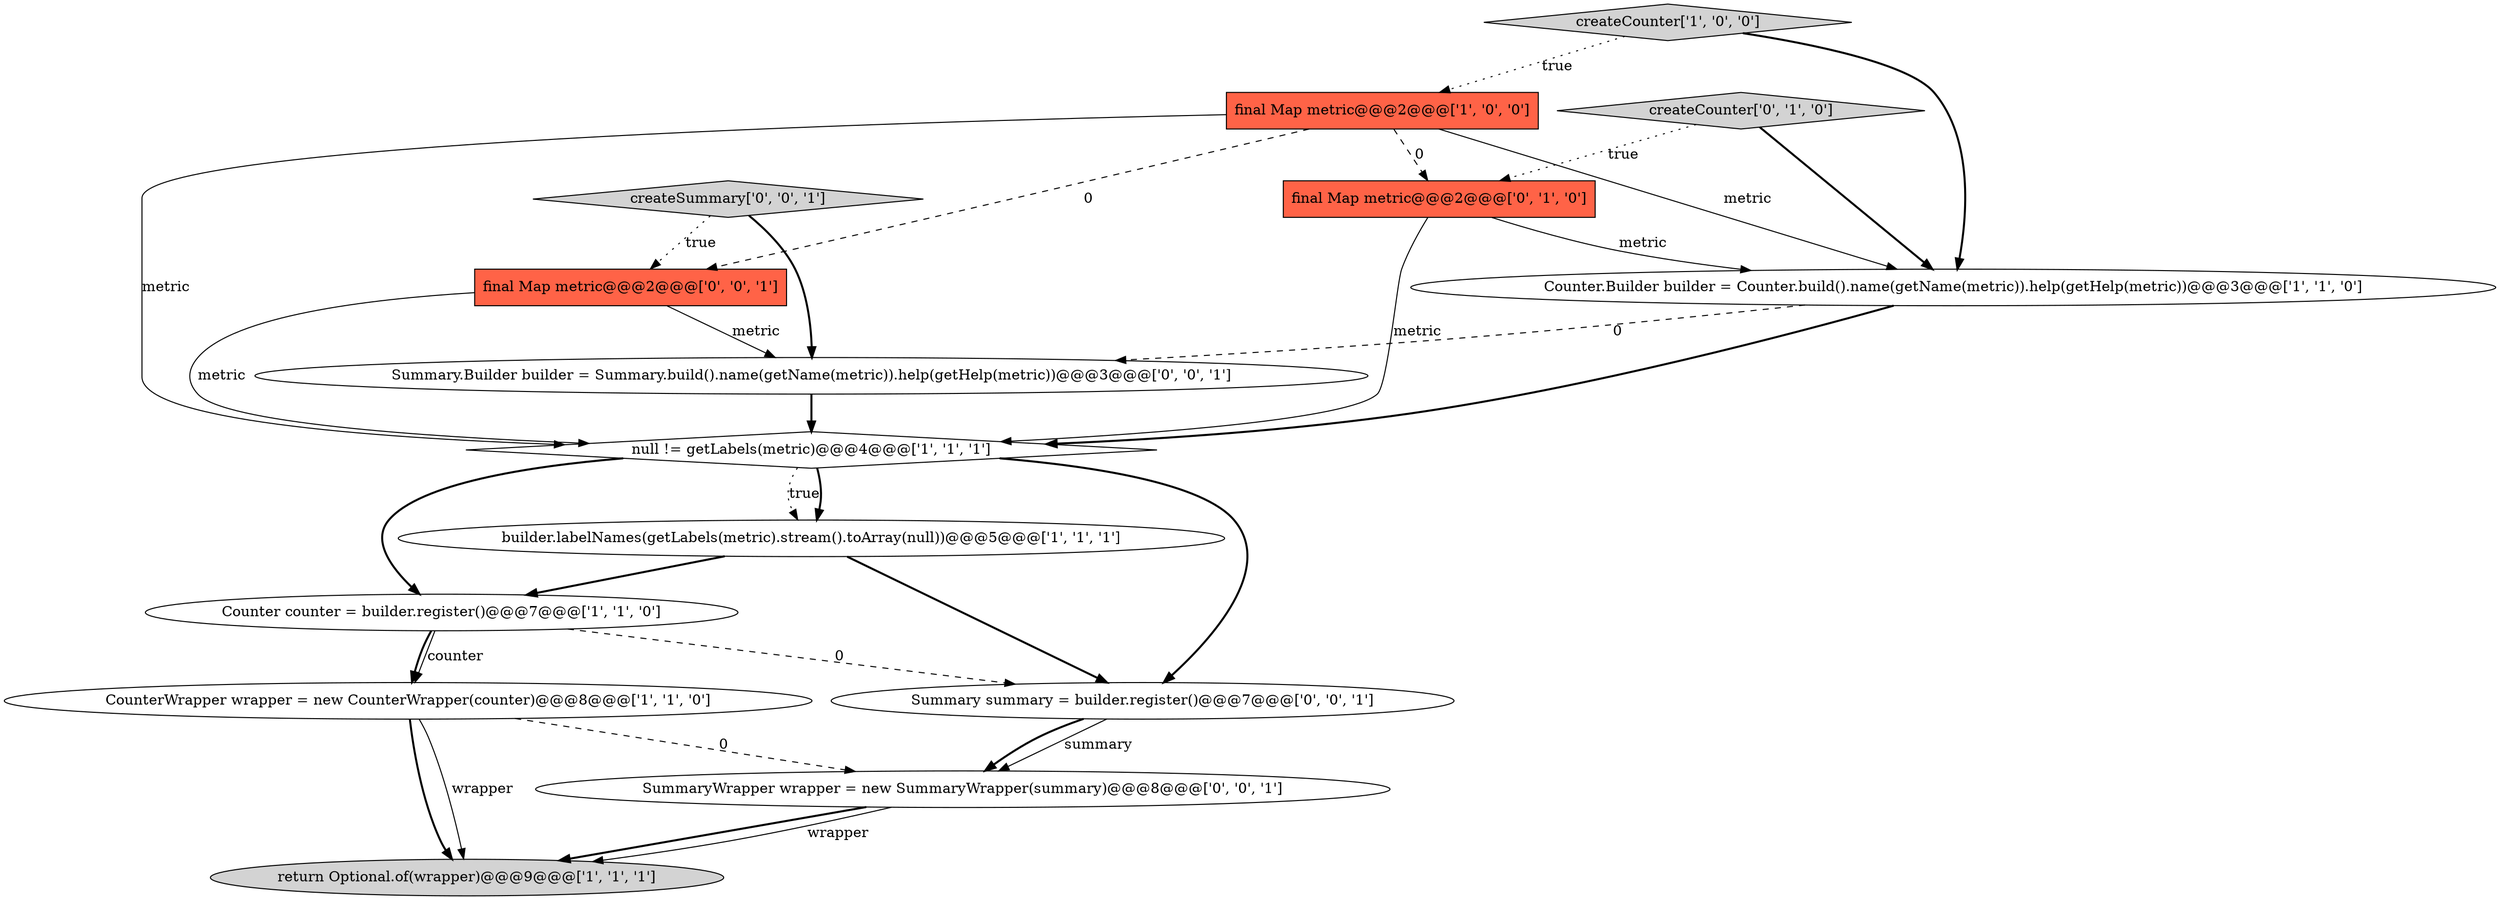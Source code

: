 digraph {
3 [style = filled, label = "final Map metric@@@2@@@['1', '0', '0']", fillcolor = tomato, shape = box image = "AAA1AAABBB1BBB"];
7 [style = filled, label = "return Optional.of(wrapper)@@@9@@@['1', '1', '1']", fillcolor = lightgray, shape = ellipse image = "AAA0AAABBB1BBB"];
8 [style = filled, label = "final Map metric@@@2@@@['0', '1', '0']", fillcolor = tomato, shape = box image = "AAA1AAABBB2BBB"];
1 [style = filled, label = "builder.labelNames(getLabels(metric).stream().toArray(null))@@@5@@@['1', '1', '1']", fillcolor = white, shape = ellipse image = "AAA0AAABBB1BBB"];
9 [style = filled, label = "createCounter['0', '1', '0']", fillcolor = lightgray, shape = diamond image = "AAA0AAABBB2BBB"];
12 [style = filled, label = "final Map metric@@@2@@@['0', '0', '1']", fillcolor = tomato, shape = box image = "AAA0AAABBB3BBB"];
13 [style = filled, label = "SummaryWrapper wrapper = new SummaryWrapper(summary)@@@8@@@['0', '0', '1']", fillcolor = white, shape = ellipse image = "AAA0AAABBB3BBB"];
0 [style = filled, label = "Counter counter = builder.register()@@@7@@@['1', '1', '0']", fillcolor = white, shape = ellipse image = "AAA0AAABBB1BBB"];
11 [style = filled, label = "Summary.Builder builder = Summary.build().name(getName(metric)).help(getHelp(metric))@@@3@@@['0', '0', '1']", fillcolor = white, shape = ellipse image = "AAA0AAABBB3BBB"];
5 [style = filled, label = "CounterWrapper wrapper = new CounterWrapper(counter)@@@8@@@['1', '1', '0']", fillcolor = white, shape = ellipse image = "AAA0AAABBB1BBB"];
10 [style = filled, label = "Summary summary = builder.register()@@@7@@@['0', '0', '1']", fillcolor = white, shape = ellipse image = "AAA0AAABBB3BBB"];
2 [style = filled, label = "createCounter['1', '0', '0']", fillcolor = lightgray, shape = diamond image = "AAA0AAABBB1BBB"];
4 [style = filled, label = "Counter.Builder builder = Counter.build().name(getName(metric)).help(getHelp(metric))@@@3@@@['1', '1', '0']", fillcolor = white, shape = ellipse image = "AAA0AAABBB1BBB"];
6 [style = filled, label = "null != getLabels(metric)@@@4@@@['1', '1', '1']", fillcolor = white, shape = diamond image = "AAA0AAABBB1BBB"];
14 [style = filled, label = "createSummary['0', '0', '1']", fillcolor = lightgray, shape = diamond image = "AAA0AAABBB3BBB"];
2->3 [style = dotted, label="true"];
5->13 [style = dashed, label="0"];
14->12 [style = dotted, label="true"];
4->6 [style = bold, label=""];
8->4 [style = solid, label="metric"];
9->4 [style = bold, label=""];
11->6 [style = bold, label=""];
6->1 [style = dotted, label="true"];
6->0 [style = bold, label=""];
1->0 [style = bold, label=""];
2->4 [style = bold, label=""];
0->10 [style = dashed, label="0"];
10->13 [style = solid, label="summary"];
12->11 [style = solid, label="metric"];
9->8 [style = dotted, label="true"];
3->4 [style = solid, label="metric"];
6->1 [style = bold, label=""];
3->12 [style = dashed, label="0"];
10->13 [style = bold, label=""];
13->7 [style = bold, label=""];
3->6 [style = solid, label="metric"];
6->10 [style = bold, label=""];
12->6 [style = solid, label="metric"];
3->8 [style = dashed, label="0"];
5->7 [style = bold, label=""];
13->7 [style = solid, label="wrapper"];
4->11 [style = dashed, label="0"];
0->5 [style = solid, label="counter"];
1->10 [style = bold, label=""];
14->11 [style = bold, label=""];
5->7 [style = solid, label="wrapper"];
8->6 [style = solid, label="metric"];
0->5 [style = bold, label=""];
}

